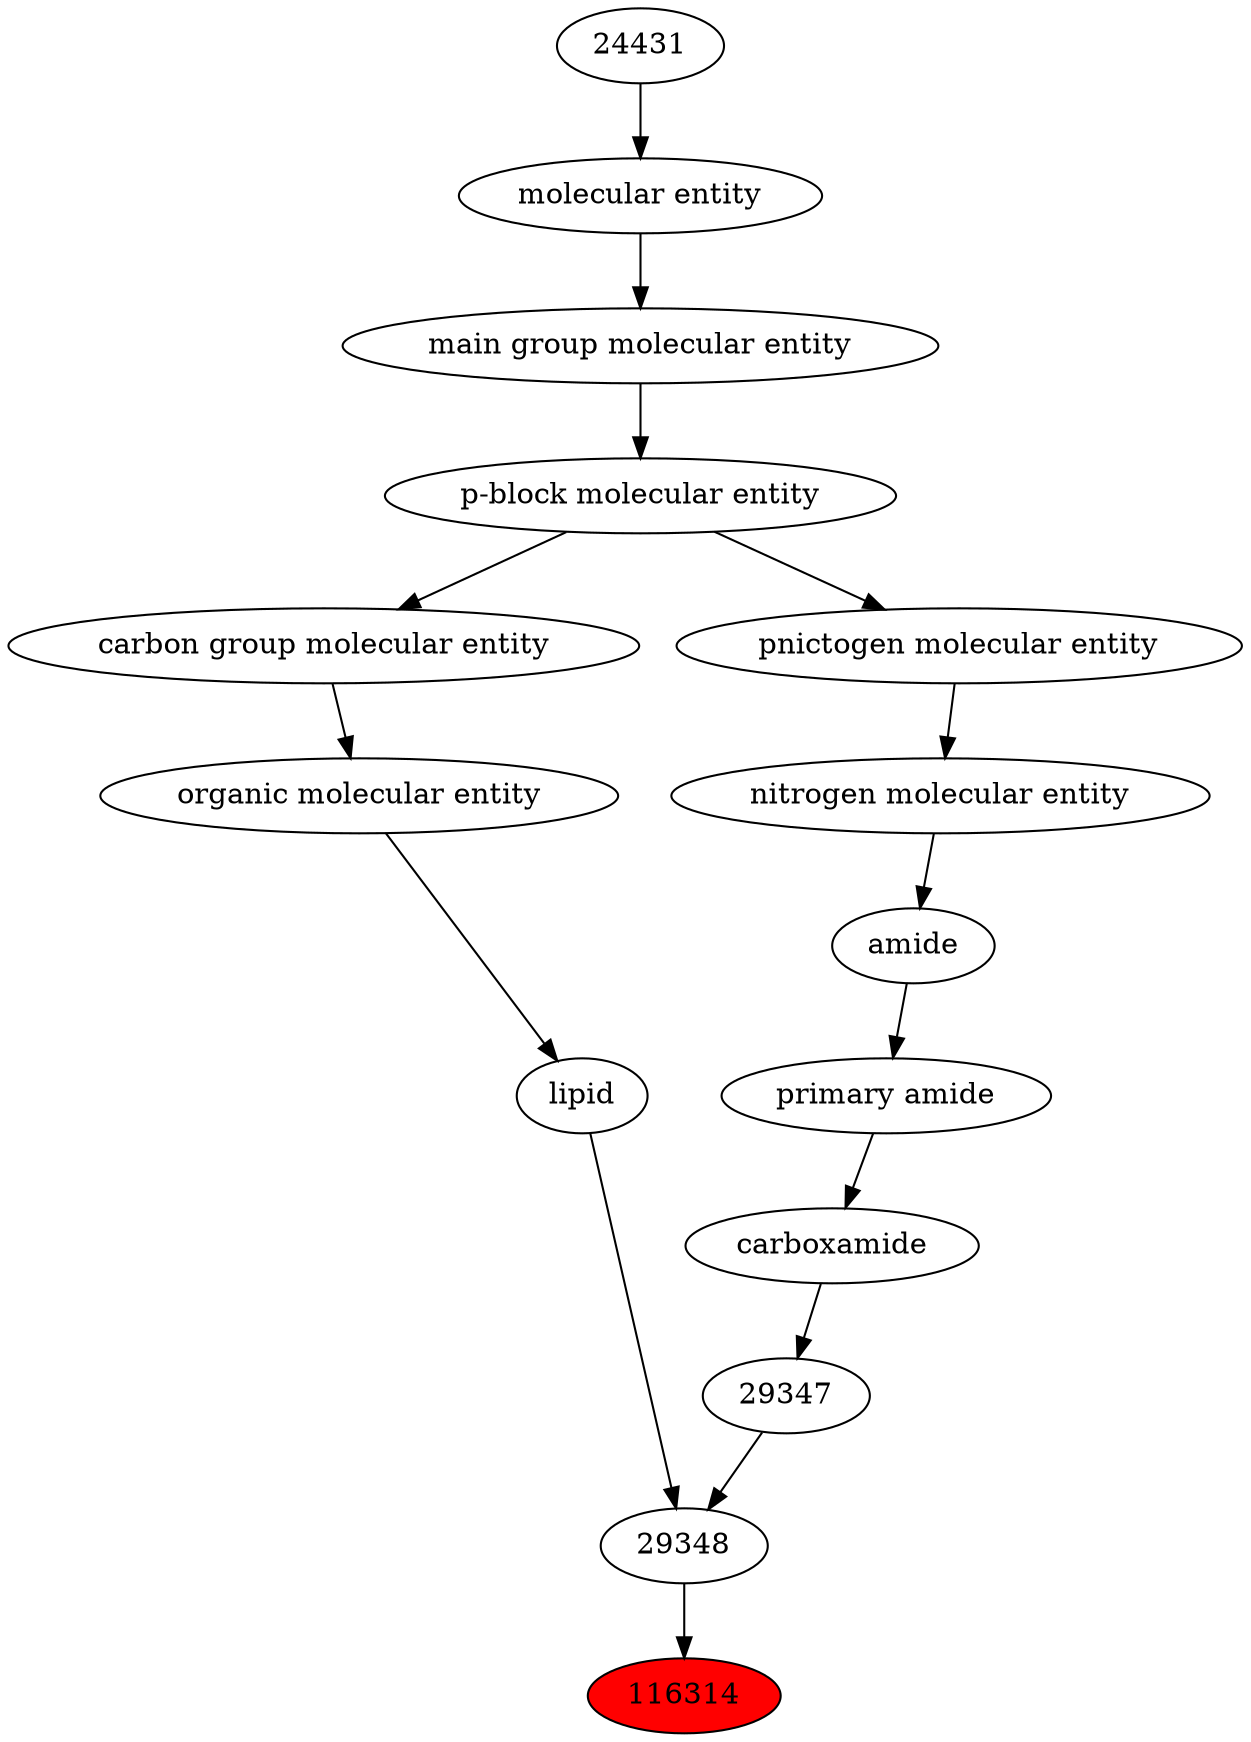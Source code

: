 digraph tree{ 
116314 [label="116314" fillcolor=red style=filled]
29348 -> 116314
29348 [label="29348"]
18059 -> 29348
29347 -> 29348
18059 [label="lipid"]
50860 -> 18059
29347 [label="29347"]
37622 -> 29347
50860 [label="organic molecular entity"]
33582 -> 50860
37622 [label="carboxamide"]
33256 -> 37622
33582 [label="carbon group molecular entity"]
33675 -> 33582
33256 [label="primary amide"]
32988 -> 33256
33675 [label="p-block molecular entity"]
33579 -> 33675
32988 [label="amide"]
51143 -> 32988
33579 [label="main group molecular entity"]
23367 -> 33579
51143 [label="nitrogen molecular entity"]
33302 -> 51143
23367 [label="molecular entity"]
24431 -> 23367
33302 [label="pnictogen molecular entity"]
33675 -> 33302
24431 [label="24431"]
}